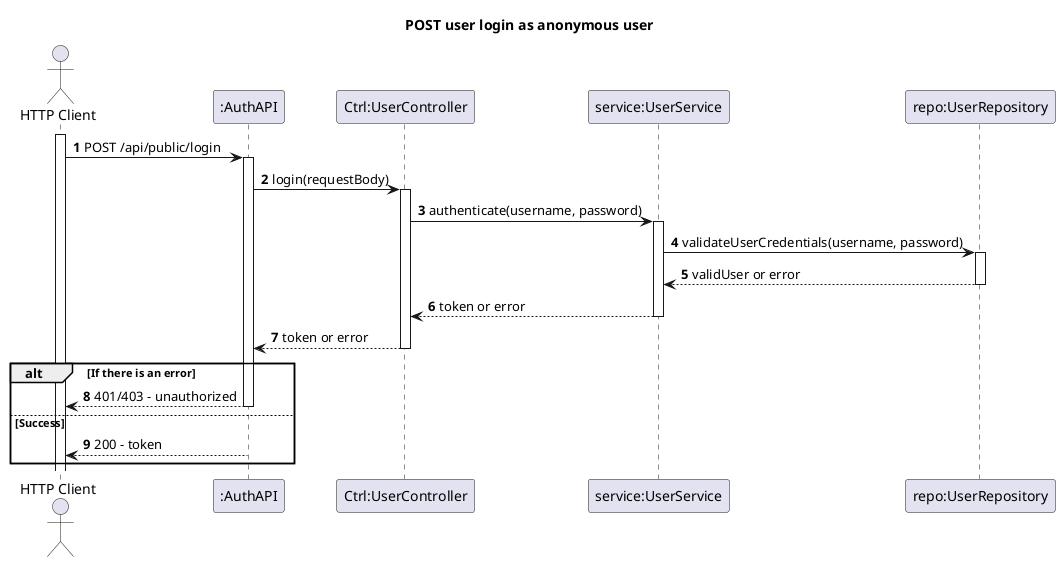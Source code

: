 @startuml
'https://plantuml.com/sequence-diagram
autoactivate on
autonumber

title POST user login as anonymous user

actor "HTTP Client" as User
participant ":AuthAPI" as Rest
participant "Ctrl:UserController" as Ctrl
participant "service:UserService" as Service
participant "repo:UserRepository" as Repo

activate User

User -> Rest: POST /api/public/login

Rest -> Ctrl: login(requestBody)

Ctrl -> Service: authenticate(username, password)
Service -> Repo: validateUserCredentials(username, password)
Repo --> Service: validUser or error
Service --> Ctrl: token or error
Ctrl --> Rest: token or error

alt If there is an error
    Rest --> User: 401/403 - unauthorized
else Success
    Rest --> User: 200 - token
end

@enduml


